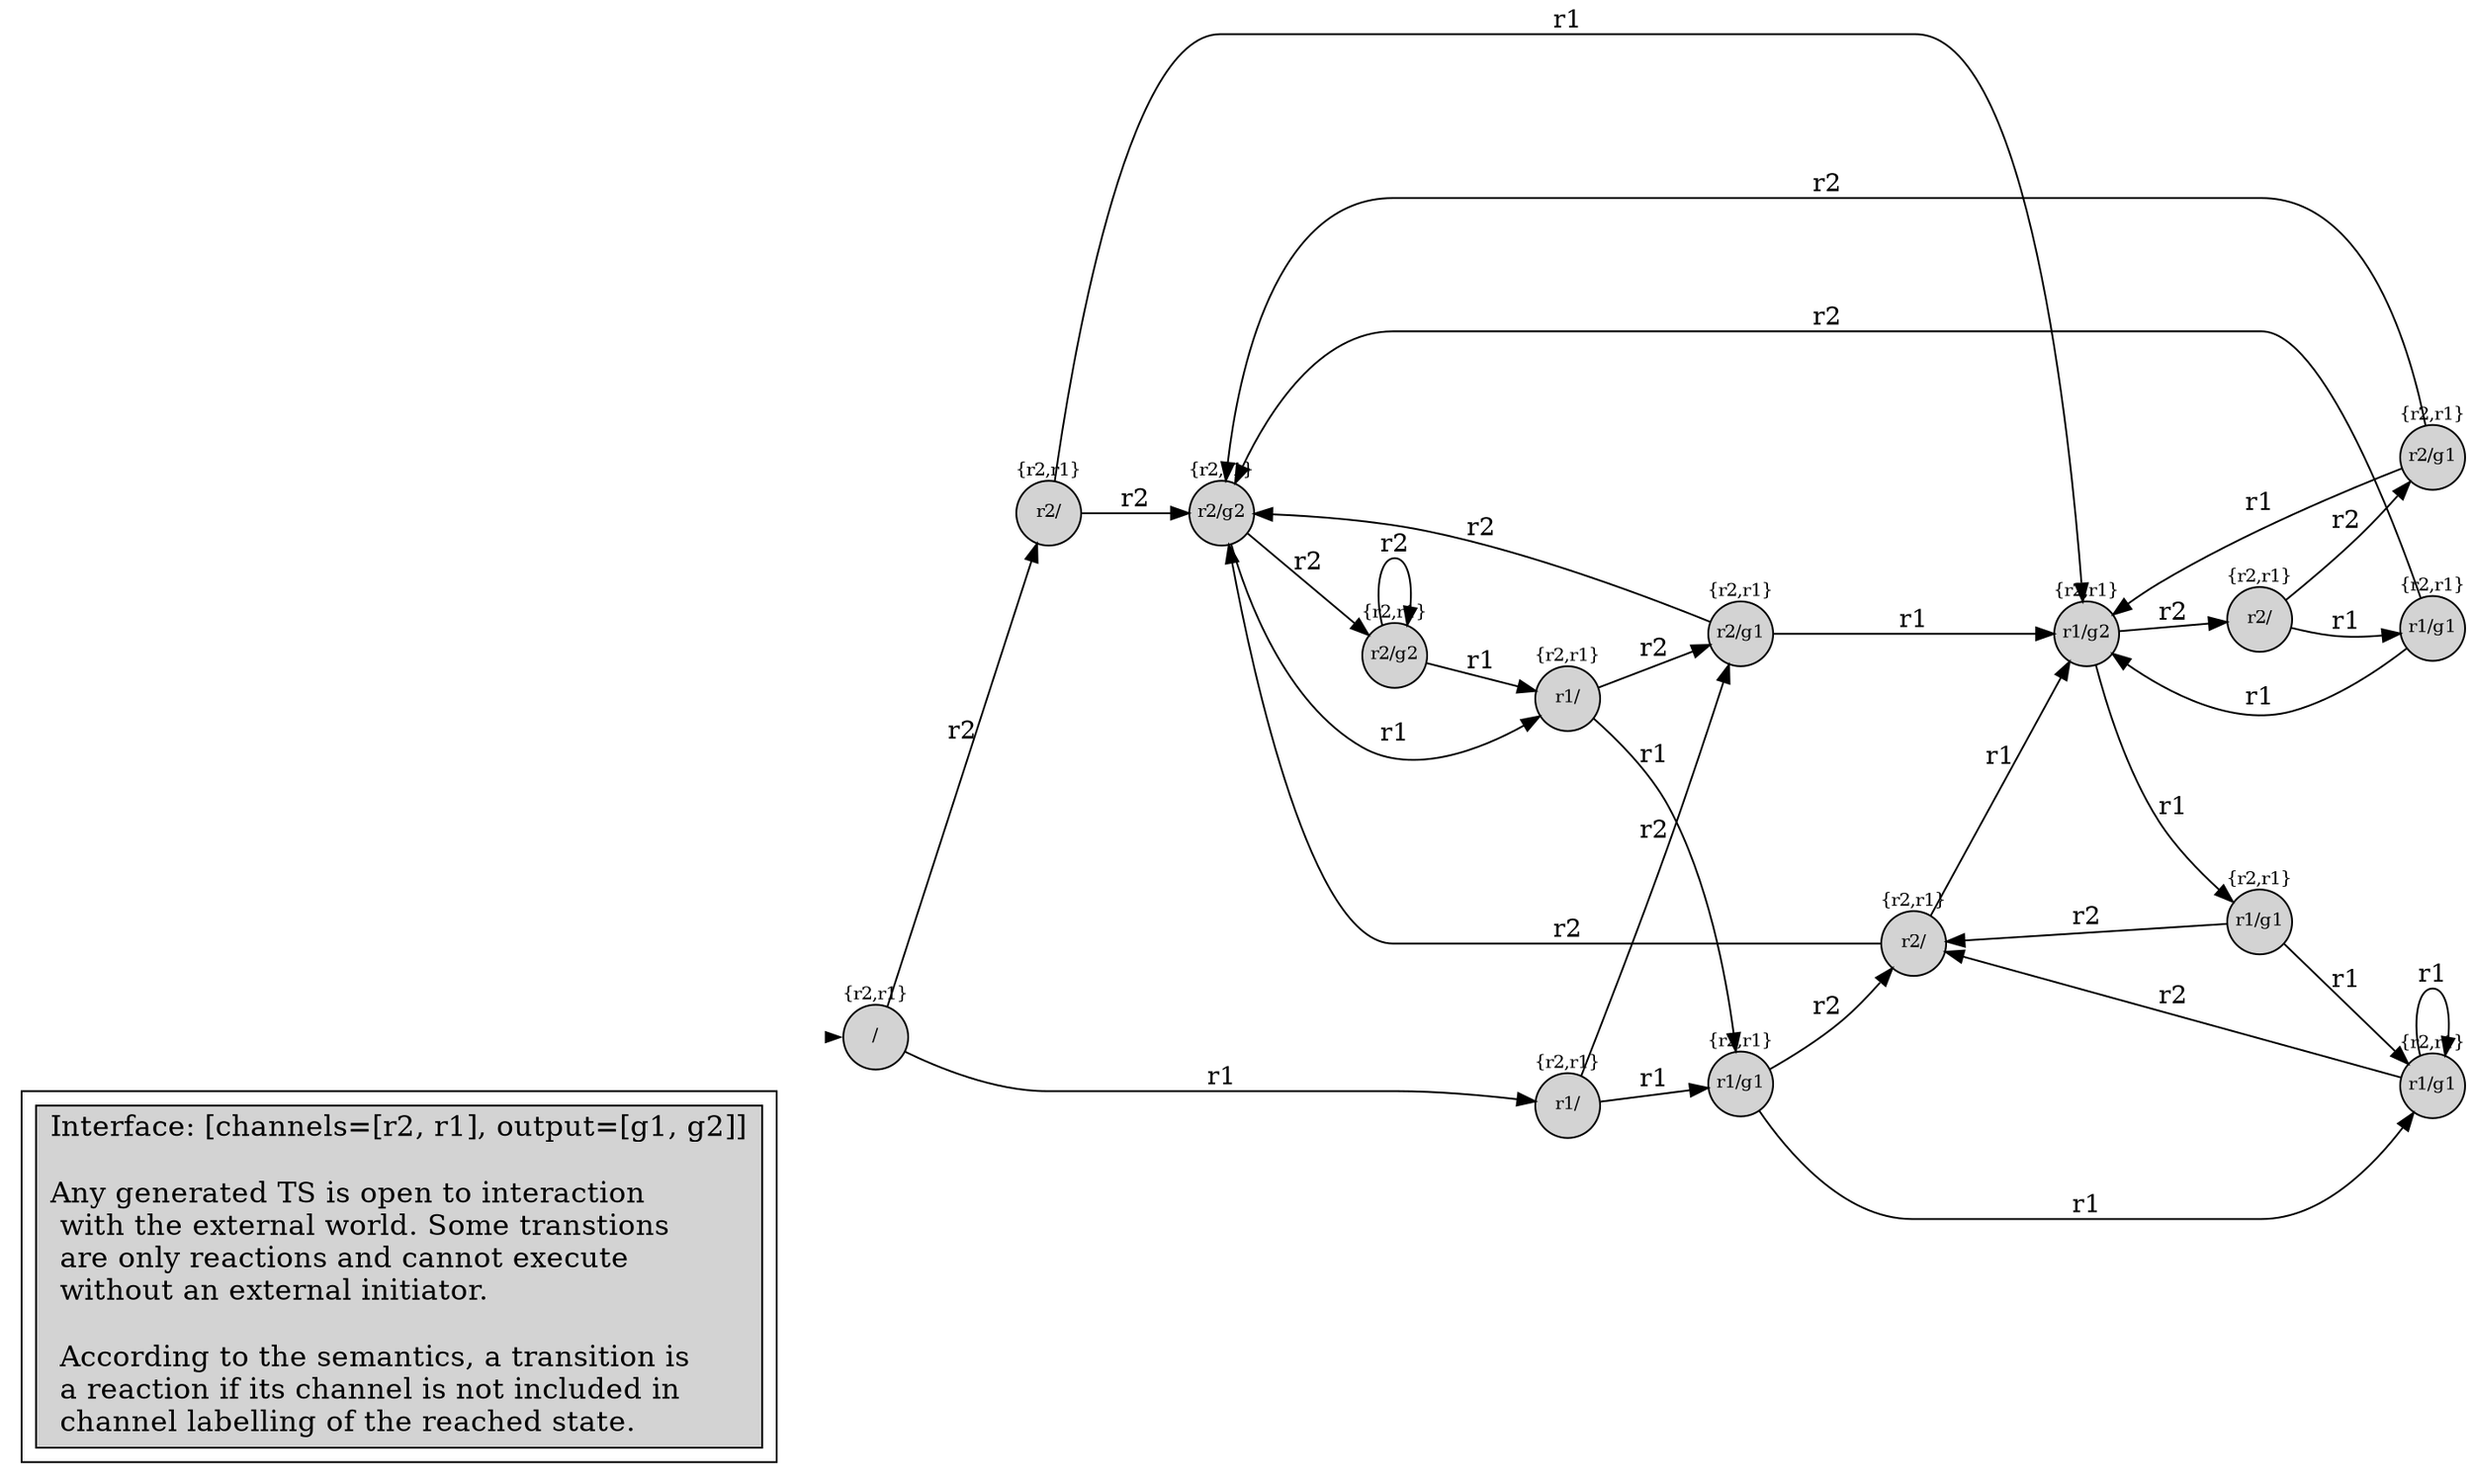 digraph G {
graph [rankdir=LR,ranksep=.6,nodesep=0.5];


subgraph cluster_L { "" [shape=box fontsize=16 style="filled" label=

"Interface: [channels=[r2, r1], output=[g1, g2]]

Any generated TS is open to interaction\l with the external world. Some transtions\l are only reactions and cannot execute\l without an external initiator.\l\l According to the semantics, a transition is\l a reaction if its channel is not included in\l channel labelling of the reached state.\l"]}





node[shape=circle style=filled fixedsize=true fontsize=10]

init [shape=point,style=invis];
	72[label="{r2,r1}

r2/


"]

	1414[label="{r2,r1}

r2/


"]

	22[label="{r2,r1}

r2/


"]

	1212[label="{r2,r1}

r1/g1


"]

	99[label="{r2,r1}

r2/g2


"]

	1010[label="{r2,r1}

r1/g2


"]

	00[label="{r2,r1}

/


"]

	38[label="{r2,r1}

r1/g1


"]

	58[label="{r2,r1}

r1/g1


"]

	1313[label="{r2,r1}

r2/g1


"]

	16[label="{r2,r1}

r1/


"]

	66[label="{r2,r1}

r1/


"]

	413[label="{r2,r1}

r2/g1


"]

	88[label="{r2,r1}

r1/g1


"]

	119[label="{r2,r1}

r2/g2


"]

	 init -> 00[penwidth=0,tooltip="initial state"];

	119 -> 119[label="r2"];

	00 -> 16[label="r1"];

	16 -> 413[label="r2"];

	66 -> 413[label="r2"];

	58 -> 58[label="r1"];

	38 -> 72[label="r2"];

	22 -> 99[label="r2"];

	1313 -> 1010[label="r1"];

	00 -> 22[label="r2"];

	66 -> 38[label="r1"];

	88 -> 58[label="r1"];

	1414 -> 1313[label="r2"];

	1212 -> 99[label="r2"];

	119 -> 66[label="r1"];

	1212 -> 1010[label="r1"];

	72 -> 1010[label="r1"];

	58 -> 72[label="r2"];

	38 -> 58[label="r1"];

	1414 -> 1212[label="r1"];

	413 -> 99[label="r2"];

	413 -> 1010[label="r1"];

	16 -> 38[label="r1"];

	1010 -> 1414[label="r2"];

	99 -> 66[label="r1"];

	22 -> 1010[label="r1"];

	99 -> 119[label="r2"];

	1010 -> 88[label="r1"];

	1313 -> 99[label="r2"];

	88 -> 72[label="r2"];

	72 -> 99[label="r2"];


}

